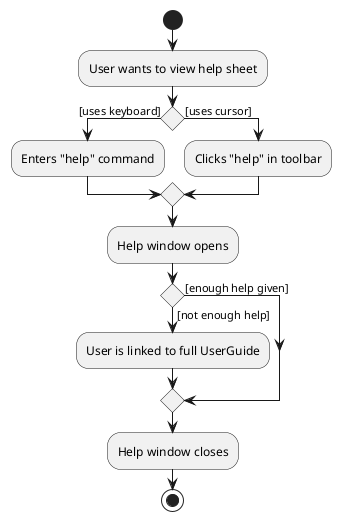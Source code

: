 @startuml
'https://plantuml.com/activity-diagram-beta

start
:User wants to view help sheet;
if () then ([uses keyboard])
:Enters "help" command;
else ([uses cursor]);
:Clicks "help" in toolbar;
endif;

:Help window opens;

if () then ([enough help given])

else ([not enough help])
:User is linked to full UserGuide;
endif

:Help window closes;
stop

@enduml
